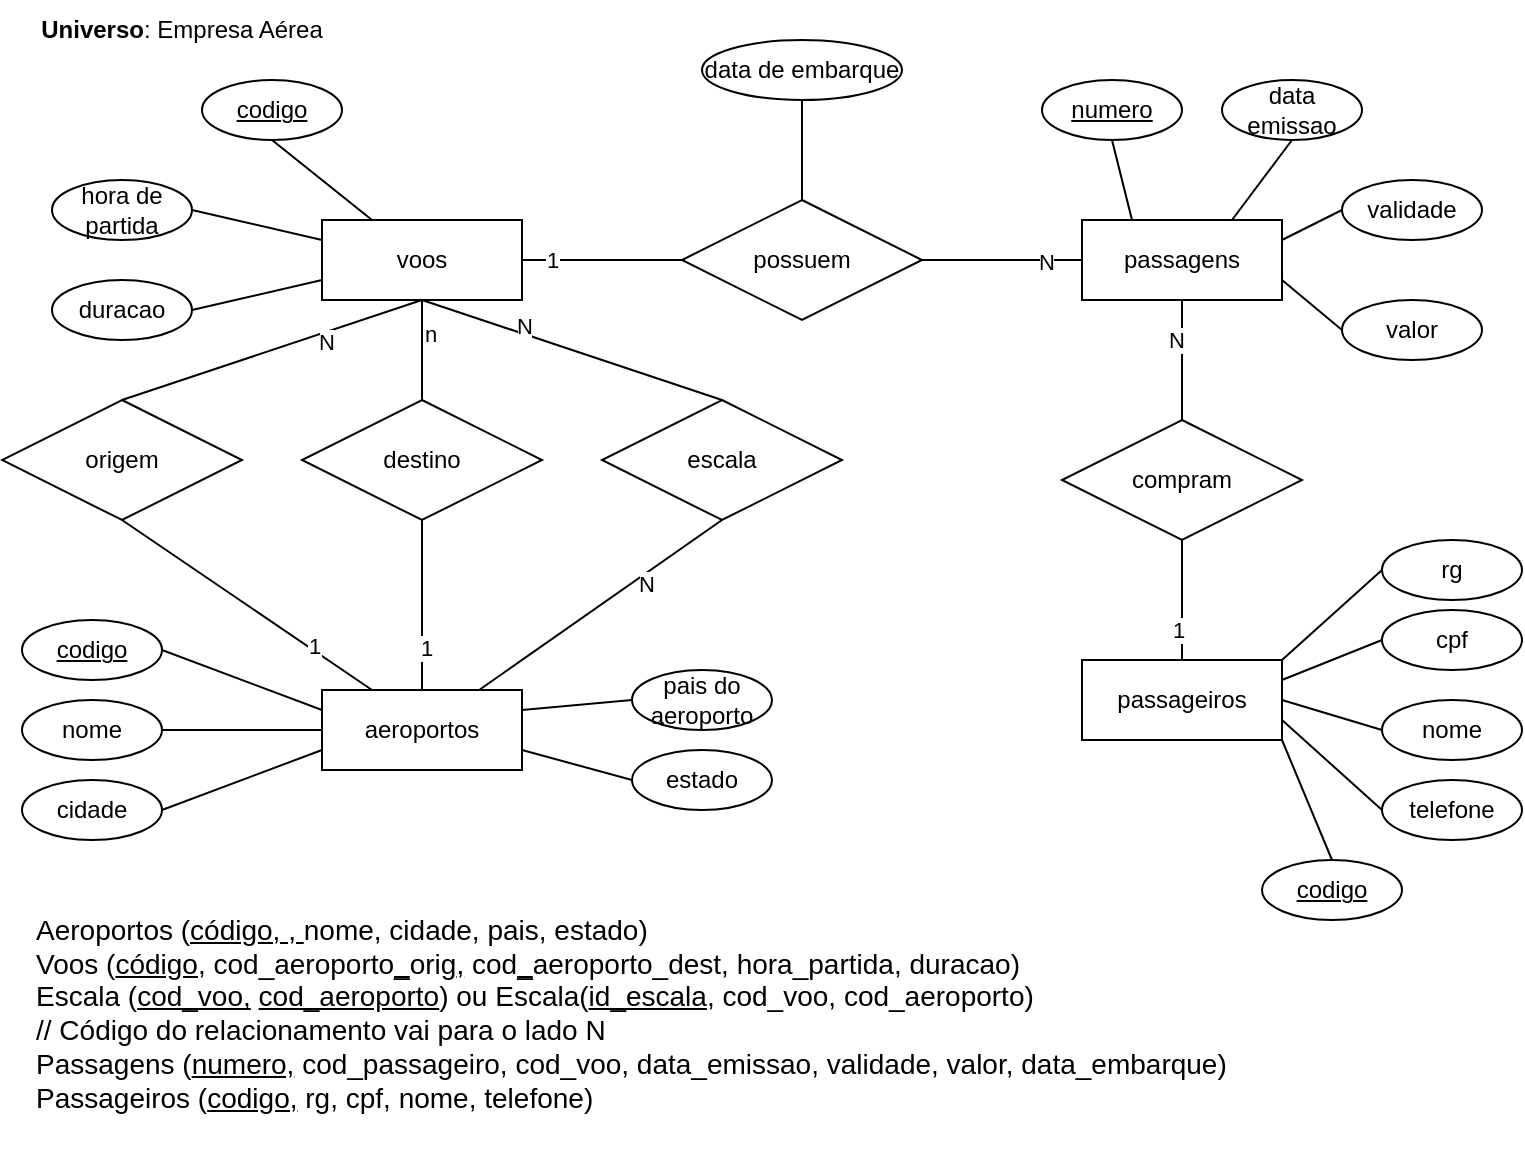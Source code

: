 <mxfile version="17.4.5" type="device"><diagram id="c2EtoovGDUrumyxI-Zoh" name="Page-1"><mxGraphModel dx="1207" dy="575" grid="1" gridSize="10" guides="1" tooltips="1" connect="1" arrows="1" fold="1" page="1" pageScale="1" pageWidth="850" pageHeight="1100" math="0" shadow="0"><root><mxCell id="0"/><mxCell id="1" parent="0"/><mxCell id="EurxsOO5X_Wzqd0YmvXt-1" value="voos" style="whiteSpace=wrap;html=1;align=center;" parent="1" vertex="1"><mxGeometry x="200" y="120" width="100" height="40" as="geometry"/></mxCell><mxCell id="EurxsOO5X_Wzqd0YmvXt-2" value="passagens" style="whiteSpace=wrap;html=1;align=center;" parent="1" vertex="1"><mxGeometry x="580" y="120" width="100" height="40" as="geometry"/></mxCell><mxCell id="EurxsOO5X_Wzqd0YmvXt-3" value="passageiros" style="whiteSpace=wrap;html=1;align=center;flipV=0;flipH=0;direction=east;" parent="1" vertex="1"><mxGeometry x="580" y="340" width="100" height="40" as="geometry"/></mxCell><mxCell id="EurxsOO5X_Wzqd0YmvXt-4" value="compram" style="shape=rhombus;perimeter=rhombusPerimeter;whiteSpace=wrap;html=1;align=center;" parent="1" vertex="1"><mxGeometry x="570" y="220" width="120" height="60" as="geometry"/></mxCell><mxCell id="EurxsOO5X_Wzqd0YmvXt-5" value="possuem" style="shape=rhombus;perimeter=rhombusPerimeter;whiteSpace=wrap;html=1;align=center;" parent="1" vertex="1"><mxGeometry x="380" y="110" width="120" height="60" as="geometry"/></mxCell><mxCell id="EurxsOO5X_Wzqd0YmvXt-6" value="" style="endArrow=none;html=1;rounded=0;exitX=0.5;exitY=0;exitDx=0;exitDy=0;entryX=0.5;entryY=1;entryDx=0;entryDy=0;" parent="1" source="EurxsOO5X_Wzqd0YmvXt-4" target="EurxsOO5X_Wzqd0YmvXt-2" edge="1"><mxGeometry relative="1" as="geometry"><mxPoint x="340" y="310" as="sourcePoint"/><mxPoint x="650" y="180" as="targetPoint"/></mxGeometry></mxCell><mxCell id="EurxsOO5X_Wzqd0YmvXt-70" value="N" style="edgeLabel;html=1;align=center;verticalAlign=middle;resizable=0;points=[];" parent="EurxsOO5X_Wzqd0YmvXt-6" vertex="1" connectable="0"><mxGeometry x="0.333" y="3" relative="1" as="geometry"><mxPoint as="offset"/></mxGeometry></mxCell><mxCell id="EurxsOO5X_Wzqd0YmvXt-7" value="" style="endArrow=none;html=1;rounded=0;entryX=0;entryY=0.5;entryDx=0;entryDy=0;exitX=1;exitY=0.5;exitDx=0;exitDy=0;" parent="1" source="EurxsOO5X_Wzqd0YmvXt-5" target="EurxsOO5X_Wzqd0YmvXt-2" edge="1"><mxGeometry relative="1" as="geometry"><mxPoint x="350" y="320" as="sourcePoint"/><mxPoint x="510" y="320" as="targetPoint"/></mxGeometry></mxCell><mxCell id="EurxsOO5X_Wzqd0YmvXt-68" value="N" style="edgeLabel;html=1;align=center;verticalAlign=middle;resizable=0;points=[];" parent="EurxsOO5X_Wzqd0YmvXt-7" vertex="1" connectable="0"><mxGeometry x="0.55" y="-1" relative="1" as="geometry"><mxPoint as="offset"/></mxGeometry></mxCell><mxCell id="EurxsOO5X_Wzqd0YmvXt-8" value="" style="endArrow=none;html=1;rounded=0;entryX=0;entryY=0.5;entryDx=0;entryDy=0;exitX=1;exitY=0.5;exitDx=0;exitDy=0;" parent="1" source="EurxsOO5X_Wzqd0YmvXt-1" target="EurxsOO5X_Wzqd0YmvXt-5" edge="1"><mxGeometry relative="1" as="geometry"><mxPoint x="360" y="330" as="sourcePoint"/><mxPoint x="520" y="330" as="targetPoint"/></mxGeometry></mxCell><mxCell id="EurxsOO5X_Wzqd0YmvXt-69" value="1" style="edgeLabel;html=1;align=center;verticalAlign=middle;resizable=0;points=[];" parent="EurxsOO5X_Wzqd0YmvXt-8" vertex="1" connectable="0"><mxGeometry x="-0.625" relative="1" as="geometry"><mxPoint as="offset"/></mxGeometry></mxCell><mxCell id="EurxsOO5X_Wzqd0YmvXt-9" value="" style="endArrow=none;html=1;rounded=0;entryX=0.5;entryY=1;entryDx=0;entryDy=0;exitX=0.5;exitY=0;exitDx=0;exitDy=0;" parent="1" source="EurxsOO5X_Wzqd0YmvXt-3" target="EurxsOO5X_Wzqd0YmvXt-4" edge="1"><mxGeometry relative="1" as="geometry"><mxPoint x="440" y="280" as="sourcePoint"/><mxPoint x="600" y="280" as="targetPoint"/></mxGeometry></mxCell><mxCell id="EurxsOO5X_Wzqd0YmvXt-71" value="1" style="edgeLabel;html=1;align=center;verticalAlign=middle;resizable=0;points=[];" parent="EurxsOO5X_Wzqd0YmvXt-9" vertex="1" connectable="0"><mxGeometry x="-0.5" y="2" relative="1" as="geometry"><mxPoint as="offset"/></mxGeometry></mxCell><mxCell id="EurxsOO5X_Wzqd0YmvXt-10" value="&lt;div&gt;codigo&lt;/div&gt;" style="ellipse;whiteSpace=wrap;html=1;align=center;fontStyle=4;flipV=0;flipH=0;direction=east;" parent="1" vertex="1"><mxGeometry x="670" y="440" width="70" height="30" as="geometry"/></mxCell><mxCell id="EurxsOO5X_Wzqd0YmvXt-11" value="telefone" style="ellipse;whiteSpace=wrap;html=1;align=center;flipV=0;flipH=0;direction=east;" parent="1" vertex="1"><mxGeometry x="730" y="400" width="70" height="30" as="geometry"/></mxCell><mxCell id="EurxsOO5X_Wzqd0YmvXt-12" value="nome" style="ellipse;whiteSpace=wrap;html=1;align=center;flipV=0;flipH=0;direction=east;" parent="1" vertex="1"><mxGeometry x="730" y="360" width="70" height="30" as="geometry"/></mxCell><mxCell id="EurxsOO5X_Wzqd0YmvXt-13" value="cpf" style="ellipse;whiteSpace=wrap;html=1;align=center;flipV=0;flipH=0;direction=east;" parent="1" vertex="1"><mxGeometry x="730" y="315" width="70" height="30" as="geometry"/></mxCell><mxCell id="EurxsOO5X_Wzqd0YmvXt-14" value="rg" style="ellipse;whiteSpace=wrap;html=1;align=center;flipV=0;flipH=0;direction=east;" parent="1" vertex="1"><mxGeometry x="730" y="280" width="70" height="30" as="geometry"/></mxCell><mxCell id="EurxsOO5X_Wzqd0YmvXt-21" value="" style="endArrow=none;html=1;rounded=0;entryX=0;entryY=0.5;entryDx=0;entryDy=0;exitX=1;exitY=0;exitDx=0;exitDy=0;" parent="1" source="EurxsOO5X_Wzqd0YmvXt-3" target="EurxsOO5X_Wzqd0YmvXt-14" edge="1"><mxGeometry relative="1" as="geometry"><mxPoint x="220" y="310" as="sourcePoint"/><mxPoint x="380" y="310" as="targetPoint"/></mxGeometry></mxCell><mxCell id="EurxsOO5X_Wzqd0YmvXt-22" value="" style="endArrow=none;html=1;rounded=0;entryX=1;entryY=0.25;entryDx=0;entryDy=0;exitX=0;exitY=0.5;exitDx=0;exitDy=0;" parent="1" source="EurxsOO5X_Wzqd0YmvXt-13" target="EurxsOO5X_Wzqd0YmvXt-3" edge="1"><mxGeometry relative="1" as="geometry"><mxPoint x="230" y="320" as="sourcePoint"/><mxPoint x="390" y="320" as="targetPoint"/></mxGeometry></mxCell><mxCell id="EurxsOO5X_Wzqd0YmvXt-23" value="" style="endArrow=none;html=1;rounded=0;entryX=1;entryY=0.5;entryDx=0;entryDy=0;exitX=0;exitY=0.5;exitDx=0;exitDy=0;" parent="1" source="EurxsOO5X_Wzqd0YmvXt-12" target="EurxsOO5X_Wzqd0YmvXt-3" edge="1"><mxGeometry relative="1" as="geometry"><mxPoint x="240" y="330" as="sourcePoint"/><mxPoint x="400" y="330" as="targetPoint"/></mxGeometry></mxCell><mxCell id="EurxsOO5X_Wzqd0YmvXt-24" value="" style="endArrow=none;html=1;rounded=0;entryX=1;entryY=0.75;entryDx=0;entryDy=0;exitX=0;exitY=0.5;exitDx=0;exitDy=0;" parent="1" source="EurxsOO5X_Wzqd0YmvXt-11" target="EurxsOO5X_Wzqd0YmvXt-3" edge="1"><mxGeometry relative="1" as="geometry"><mxPoint x="690" y="410" as="sourcePoint"/><mxPoint x="410" y="340" as="targetPoint"/></mxGeometry></mxCell><mxCell id="EurxsOO5X_Wzqd0YmvXt-25" value="" style="endArrow=none;html=1;rounded=0;entryX=1;entryY=1;entryDx=0;entryDy=0;exitX=0.5;exitY=0;exitDx=0;exitDy=0;" parent="1" source="EurxsOO5X_Wzqd0YmvXt-10" target="EurxsOO5X_Wzqd0YmvXt-3" edge="1"><mxGeometry relative="1" as="geometry"><mxPoint x="260" y="350" as="sourcePoint"/><mxPoint x="420" y="350" as="targetPoint"/></mxGeometry></mxCell><mxCell id="EurxsOO5X_Wzqd0YmvXt-28" value="origem" style="shape=rhombus;perimeter=rhombusPerimeter;whiteSpace=wrap;html=1;align=center;" parent="1" vertex="1"><mxGeometry x="40" y="210" width="120" height="60" as="geometry"/></mxCell><mxCell id="EurxsOO5X_Wzqd0YmvXt-29" value="aeroportos" style="whiteSpace=wrap;html=1;align=center;" parent="1" vertex="1"><mxGeometry x="200" y="355" width="100" height="40" as="geometry"/></mxCell><mxCell id="EurxsOO5X_Wzqd0YmvXt-30" value="numero" style="ellipse;whiteSpace=wrap;html=1;align=center;fontStyle=4;flipV=0;flipH=0;direction=east;" parent="1" vertex="1"><mxGeometry x="560" y="50" width="70" height="30" as="geometry"/></mxCell><mxCell id="EurxsOO5X_Wzqd0YmvXt-31" value="valor" style="ellipse;whiteSpace=wrap;html=1;align=center;flipV=0;flipH=0;direction=east;" parent="1" vertex="1"><mxGeometry x="710" y="160" width="70" height="30" as="geometry"/></mxCell><mxCell id="EurxsOO5X_Wzqd0YmvXt-32" value="validade" style="ellipse;whiteSpace=wrap;html=1;align=center;flipV=0;flipH=0;direction=east;" parent="1" vertex="1"><mxGeometry x="710" y="100" width="70" height="30" as="geometry"/></mxCell><mxCell id="EurxsOO5X_Wzqd0YmvXt-33" value="data emissao" style="ellipse;whiteSpace=wrap;html=1;align=center;flipV=0;flipH=0;direction=east;" parent="1" vertex="1"><mxGeometry x="650" y="50" width="70" height="30" as="geometry"/></mxCell><mxCell id="EurxsOO5X_Wzqd0YmvXt-36" value="" style="endArrow=none;html=1;rounded=0;entryX=0;entryY=0.5;entryDx=0;entryDy=0;exitX=1;exitY=0.25;exitDx=0;exitDy=0;" parent="1" source="EurxsOO5X_Wzqd0YmvXt-2" target="EurxsOO5X_Wzqd0YmvXt-32" edge="1"><mxGeometry relative="1" as="geometry"><mxPoint x="220" y="260" as="sourcePoint"/><mxPoint x="380" y="260" as="targetPoint"/></mxGeometry></mxCell><mxCell id="EurxsOO5X_Wzqd0YmvXt-37" value="" style="endArrow=none;html=1;rounded=0;entryX=0;entryY=0.5;entryDx=0;entryDy=0;exitX=1;exitY=0.75;exitDx=0;exitDy=0;" parent="1" source="EurxsOO5X_Wzqd0YmvXt-2" target="EurxsOO5X_Wzqd0YmvXt-31" edge="1"><mxGeometry relative="1" as="geometry"><mxPoint x="690" y="140" as="sourcePoint"/><mxPoint x="720" y="125" as="targetPoint"/></mxGeometry></mxCell><mxCell id="EurxsOO5X_Wzqd0YmvXt-38" value="" style="endArrow=none;html=1;rounded=0;entryX=0.5;entryY=1;entryDx=0;entryDy=0;exitX=0.75;exitY=0;exitDx=0;exitDy=0;" parent="1" source="EurxsOO5X_Wzqd0YmvXt-2" target="EurxsOO5X_Wzqd0YmvXt-33" edge="1"><mxGeometry relative="1" as="geometry"><mxPoint x="700" y="150" as="sourcePoint"/><mxPoint x="730" y="135" as="targetPoint"/></mxGeometry></mxCell><mxCell id="EurxsOO5X_Wzqd0YmvXt-39" value="" style="endArrow=none;html=1;rounded=0;entryX=0.5;entryY=1;entryDx=0;entryDy=0;exitX=0.25;exitY=0;exitDx=0;exitDy=0;" parent="1" source="EurxsOO5X_Wzqd0YmvXt-2" target="EurxsOO5X_Wzqd0YmvXt-30" edge="1"><mxGeometry relative="1" as="geometry"><mxPoint x="710" y="160" as="sourcePoint"/><mxPoint x="740" y="145" as="targetPoint"/></mxGeometry></mxCell><mxCell id="EurxsOO5X_Wzqd0YmvXt-40" value="&lt;div&gt;codigo&lt;/div&gt;" style="ellipse;whiteSpace=wrap;html=1;align=center;fontStyle=4;flipV=0;flipH=0;direction=east;" parent="1" vertex="1"><mxGeometry x="50" y="320" width="70" height="30" as="geometry"/></mxCell><mxCell id="EurxsOO5X_Wzqd0YmvXt-41" value="nome" style="ellipse;whiteSpace=wrap;html=1;align=center;flipV=0;flipH=0;direction=east;" parent="1" vertex="1"><mxGeometry x="50" y="360" width="70" height="30" as="geometry"/></mxCell><mxCell id="EurxsOO5X_Wzqd0YmvXt-42" value="cidade" style="ellipse;whiteSpace=wrap;html=1;align=center;flipV=0;flipH=0;direction=east;" parent="1" vertex="1"><mxGeometry x="50" y="400" width="70" height="30" as="geometry"/></mxCell><mxCell id="EurxsOO5X_Wzqd0YmvXt-43" value="estado" style="ellipse;whiteSpace=wrap;html=1;align=center;flipV=0;flipH=0;direction=east;" parent="1" vertex="1"><mxGeometry x="355" y="385" width="70" height="30" as="geometry"/></mxCell><mxCell id="EurxsOO5X_Wzqd0YmvXt-44" value="pais do aeroporto" style="ellipse;whiteSpace=wrap;html=1;align=center;flipV=0;flipH=0;direction=east;" parent="1" vertex="1"><mxGeometry x="355" y="345" width="70" height="30" as="geometry"/></mxCell><mxCell id="EurxsOO5X_Wzqd0YmvXt-45" value="" style="endArrow=none;html=1;rounded=0;entryX=0;entryY=0.25;entryDx=0;entryDy=0;exitX=1;exitY=0.5;exitDx=0;exitDy=0;" parent="1" source="EurxsOO5X_Wzqd0YmvXt-40" target="EurxsOO5X_Wzqd0YmvXt-29" edge="1"><mxGeometry relative="1" as="geometry"><mxPoint x="60" y="495" as="sourcePoint"/><mxPoint x="110" y="450" as="targetPoint"/></mxGeometry></mxCell><mxCell id="EurxsOO5X_Wzqd0YmvXt-46" value="" style="endArrow=none;html=1;rounded=0;exitX=1;exitY=0.5;exitDx=0;exitDy=0;entryX=0;entryY=0.5;entryDx=0;entryDy=0;" parent="1" source="EurxsOO5X_Wzqd0YmvXt-41" target="EurxsOO5X_Wzqd0YmvXt-29" edge="1"><mxGeometry relative="1" as="geometry"><mxPoint x="130" y="345" as="sourcePoint"/><mxPoint x="180" y="365" as="targetPoint"/></mxGeometry></mxCell><mxCell id="EurxsOO5X_Wzqd0YmvXt-47" value="" style="endArrow=none;html=1;rounded=0;entryX=0;entryY=0.75;entryDx=0;entryDy=0;exitX=1;exitY=0.5;exitDx=0;exitDy=0;" parent="1" source="EurxsOO5X_Wzqd0YmvXt-42" target="EurxsOO5X_Wzqd0YmvXt-29" edge="1"><mxGeometry relative="1" as="geometry"><mxPoint x="140" y="355" as="sourcePoint"/><mxPoint x="220" y="375" as="targetPoint"/></mxGeometry></mxCell><mxCell id="EurxsOO5X_Wzqd0YmvXt-48" value="" style="endArrow=none;html=1;rounded=0;entryX=1;entryY=0.75;entryDx=0;entryDy=0;exitX=0;exitY=0.5;exitDx=0;exitDy=0;" parent="1" source="EurxsOO5X_Wzqd0YmvXt-43" target="EurxsOO5X_Wzqd0YmvXt-29" edge="1"><mxGeometry relative="1" as="geometry"><mxPoint x="360" y="390" as="sourcePoint"/><mxPoint x="230" y="385" as="targetPoint"/></mxGeometry></mxCell><mxCell id="EurxsOO5X_Wzqd0YmvXt-49" value="" style="endArrow=none;html=1;rounded=0;entryX=1;entryY=0.25;entryDx=0;entryDy=0;exitX=0;exitY=0.5;exitDx=0;exitDy=0;" parent="1" source="EurxsOO5X_Wzqd0YmvXt-44" target="EurxsOO5X_Wzqd0YmvXt-29" edge="1"><mxGeometry relative="1" as="geometry"><mxPoint x="160" y="375" as="sourcePoint"/><mxPoint x="240" y="395" as="targetPoint"/></mxGeometry></mxCell><mxCell id="EurxsOO5X_Wzqd0YmvXt-50" value="" style="endArrow=none;html=1;rounded=0;entryX=0.5;entryY=1;entryDx=0;entryDy=0;exitX=0.25;exitY=0;exitDx=0;exitDy=0;" parent="1" source="EurxsOO5X_Wzqd0YmvXt-29" target="EurxsOO5X_Wzqd0YmvXt-28" edge="1"><mxGeometry relative="1" as="geometry"><mxPoint x="170" y="385" as="sourcePoint"/><mxPoint x="250" y="405" as="targetPoint"/></mxGeometry></mxCell><mxCell id="EurxsOO5X_Wzqd0YmvXt-52" value="1" style="edgeLabel;html=1;align=center;verticalAlign=middle;resizable=0;points=[];" parent="EurxsOO5X_Wzqd0YmvXt-50" vertex="1" connectable="0"><mxGeometry x="-0.508" y="-2" relative="1" as="geometry"><mxPoint as="offset"/></mxGeometry></mxCell><mxCell id="EurxsOO5X_Wzqd0YmvXt-51" value="" style="endArrow=none;html=1;rounded=0;entryX=0.5;entryY=1;entryDx=0;entryDy=0;exitX=0.5;exitY=0;exitDx=0;exitDy=0;" parent="1" source="EurxsOO5X_Wzqd0YmvXt-28" target="EurxsOO5X_Wzqd0YmvXt-1" edge="1"><mxGeometry relative="1" as="geometry"><mxPoint x="180" y="395" as="sourcePoint"/><mxPoint x="260" y="415" as="targetPoint"/></mxGeometry></mxCell><mxCell id="EurxsOO5X_Wzqd0YmvXt-53" value="N" style="edgeLabel;html=1;align=center;verticalAlign=middle;resizable=0;points=[];" parent="EurxsOO5X_Wzqd0YmvXt-51" vertex="1" connectable="0"><mxGeometry x="0.333" y="-4" relative="1" as="geometry"><mxPoint as="offset"/></mxGeometry></mxCell><mxCell id="EurxsOO5X_Wzqd0YmvXt-54" value="data de embarque" style="ellipse;whiteSpace=wrap;html=1;align=center;" parent="1" vertex="1"><mxGeometry x="390" y="30" width="100" height="30" as="geometry"/></mxCell><mxCell id="EurxsOO5X_Wzqd0YmvXt-55" value="" style="endArrow=none;html=1;rounded=0;entryX=0.5;entryY=1;entryDx=0;entryDy=0;exitX=0.5;exitY=0;exitDx=0;exitDy=0;" parent="1" source="EurxsOO5X_Wzqd0YmvXt-5" target="EurxsOO5X_Wzqd0YmvXt-54" edge="1"><mxGeometry relative="1" as="geometry"><mxPoint x="615" y="130" as="sourcePoint"/><mxPoint x="605" y="90" as="targetPoint"/></mxGeometry></mxCell><mxCell id="EurxsOO5X_Wzqd0YmvXt-60" value="&lt;div&gt;codigo&lt;/div&gt;" style="ellipse;whiteSpace=wrap;html=1;align=center;fontStyle=4;flipV=0;flipH=0;direction=east;" parent="1" vertex="1"><mxGeometry x="140" y="50" width="70" height="30" as="geometry"/></mxCell><mxCell id="EurxsOO5X_Wzqd0YmvXt-61" value="duracao" style="ellipse;whiteSpace=wrap;html=1;align=center;flipV=0;flipH=0;direction=east;" parent="1" vertex="1"><mxGeometry x="65" y="150" width="70" height="30" as="geometry"/></mxCell><mxCell id="EurxsOO5X_Wzqd0YmvXt-62" value="hora de partida" style="ellipse;whiteSpace=wrap;html=1;align=center;flipV=0;flipH=0;direction=east;" parent="1" vertex="1"><mxGeometry x="65" y="100" width="70" height="30" as="geometry"/></mxCell><mxCell id="EurxsOO5X_Wzqd0YmvXt-64" value="" style="endArrow=none;html=1;rounded=0;entryX=0.25;entryY=0;entryDx=0;entryDy=0;exitX=0.5;exitY=1;exitDx=0;exitDy=0;" parent="1" source="EurxsOO5X_Wzqd0YmvXt-60" target="EurxsOO5X_Wzqd0YmvXt-1" edge="1"><mxGeometry relative="1" as="geometry"><mxPoint x="140" y="230" as="sourcePoint"/><mxPoint x="230" y="245" as="targetPoint"/></mxGeometry></mxCell><mxCell id="EurxsOO5X_Wzqd0YmvXt-65" value="" style="endArrow=none;html=1;rounded=0;entryX=0;entryY=0.25;entryDx=0;entryDy=0;exitX=1;exitY=0.5;exitDx=0;exitDy=0;" parent="1" source="EurxsOO5X_Wzqd0YmvXt-62" target="EurxsOO5X_Wzqd0YmvXt-1" edge="1"><mxGeometry relative="1" as="geometry"><mxPoint x="185" y="90" as="sourcePoint"/><mxPoint x="235" y="130" as="targetPoint"/></mxGeometry></mxCell><mxCell id="EurxsOO5X_Wzqd0YmvXt-66" value="" style="endArrow=none;html=1;rounded=0;entryX=0;entryY=0.75;entryDx=0;entryDy=0;exitX=1;exitY=0.5;exitDx=0;exitDy=0;" parent="1" source="EurxsOO5X_Wzqd0YmvXt-61" target="EurxsOO5X_Wzqd0YmvXt-1" edge="1"><mxGeometry relative="1" as="geometry"><mxPoint x="195" y="100" as="sourcePoint"/><mxPoint x="245" y="140" as="targetPoint"/></mxGeometry></mxCell><mxCell id="EurxsOO5X_Wzqd0YmvXt-67" value="&lt;b&gt;Universo&lt;/b&gt;: Empresa Aérea" style="text;html=1;strokeColor=none;fillColor=none;align=center;verticalAlign=middle;whiteSpace=wrap;rounded=0;" parent="1" vertex="1"><mxGeometry x="40" y="10" width="180" height="30" as="geometry"/></mxCell><mxCell id="1-b17yGHMYx_mmMfrqEX-1" value="destino" style="shape=rhombus;perimeter=rhombusPerimeter;whiteSpace=wrap;html=1;align=center;" vertex="1" parent="1"><mxGeometry x="190" y="210" width="120" height="60" as="geometry"/></mxCell><mxCell id="1-b17yGHMYx_mmMfrqEX-2" value="escala" style="shape=rhombus;perimeter=rhombusPerimeter;whiteSpace=wrap;html=1;align=center;" vertex="1" parent="1"><mxGeometry x="340" y="210" width="120" height="60" as="geometry"/></mxCell><mxCell id="1-b17yGHMYx_mmMfrqEX-3" value="" style="endArrow=none;html=1;rounded=0;exitX=0.5;exitY=0;exitDx=0;exitDy=0;" edge="1" parent="1" source="1-b17yGHMYx_mmMfrqEX-1"><mxGeometry relative="1" as="geometry"><mxPoint x="110" y="220" as="sourcePoint"/><mxPoint x="250" y="160" as="targetPoint"/></mxGeometry></mxCell><mxCell id="1-b17yGHMYx_mmMfrqEX-4" value="n" style="edgeLabel;html=1;align=center;verticalAlign=middle;resizable=0;points=[];" vertex="1" connectable="0" parent="1-b17yGHMYx_mmMfrqEX-3"><mxGeometry x="0.333" y="-4" relative="1" as="geometry"><mxPoint as="offset"/></mxGeometry></mxCell><mxCell id="1-b17yGHMYx_mmMfrqEX-5" value="" style="endArrow=none;html=1;rounded=0;exitX=0.5;exitY=0;exitDx=0;exitDy=0;entryX=0.5;entryY=1;entryDx=0;entryDy=0;" edge="1" parent="1" source="1-b17yGHMYx_mmMfrqEX-2" target="EurxsOO5X_Wzqd0YmvXt-1"><mxGeometry relative="1" as="geometry"><mxPoint x="250" y="220" as="sourcePoint"/><mxPoint x="260" y="170" as="targetPoint"/></mxGeometry></mxCell><mxCell id="1-b17yGHMYx_mmMfrqEX-6" value="N" style="edgeLabel;html=1;align=center;verticalAlign=middle;resizable=0;points=[];" vertex="1" connectable="0" parent="1-b17yGHMYx_mmMfrqEX-5"><mxGeometry x="0.333" y="-4" relative="1" as="geometry"><mxPoint as="offset"/></mxGeometry></mxCell><mxCell id="1-b17yGHMYx_mmMfrqEX-7" value="" style="endArrow=none;html=1;rounded=0;entryX=0.5;entryY=1;entryDx=0;entryDy=0;exitX=0.5;exitY=0;exitDx=0;exitDy=0;" edge="1" parent="1" source="EurxsOO5X_Wzqd0YmvXt-29" target="1-b17yGHMYx_mmMfrqEX-1"><mxGeometry relative="1" as="geometry"><mxPoint x="250" y="350" as="sourcePoint"/><mxPoint x="110" y="280" as="targetPoint"/></mxGeometry></mxCell><mxCell id="1-b17yGHMYx_mmMfrqEX-8" value="1" style="edgeLabel;html=1;align=center;verticalAlign=middle;resizable=0;points=[];" vertex="1" connectable="0" parent="1-b17yGHMYx_mmMfrqEX-7"><mxGeometry x="-0.508" y="-2" relative="1" as="geometry"><mxPoint as="offset"/></mxGeometry></mxCell><mxCell id="1-b17yGHMYx_mmMfrqEX-9" value="" style="endArrow=none;html=1;rounded=0;entryX=0.5;entryY=1;entryDx=0;entryDy=0;" edge="1" parent="1" source="EurxsOO5X_Wzqd0YmvXt-29" target="1-b17yGHMYx_mmMfrqEX-2"><mxGeometry relative="1" as="geometry"><mxPoint x="390" y="220" as="sourcePoint"/><mxPoint x="260" y="170" as="targetPoint"/></mxGeometry></mxCell><mxCell id="1-b17yGHMYx_mmMfrqEX-10" value="N" style="edgeLabel;html=1;align=center;verticalAlign=middle;resizable=0;points=[];" vertex="1" connectable="0" parent="1-b17yGHMYx_mmMfrqEX-9"><mxGeometry x="0.333" y="-4" relative="1" as="geometry"><mxPoint as="offset"/></mxGeometry></mxCell><mxCell id="1-b17yGHMYx_mmMfrqEX-12" value="&lt;div align=&quot;left&quot;&gt;&lt;font style=&quot;font-size: 14px&quot;&gt;Aeroportos (&lt;u&gt;código, , &lt;/u&gt;nome, cidade, pais, estado)&lt;/font&gt;&lt;/div&gt;&lt;div align=&quot;left&quot;&gt;&lt;font style=&quot;font-size: 14px&quot;&gt;Voos (&lt;u&gt;código,&lt;/u&gt; cod_aeroporto&lt;u&gt;_&lt;/u&gt;orig&lt;u&gt;,&lt;/u&gt; cod&lt;u&gt;_&lt;/u&gt;aeroporto_dest&lt;u&gt;,&lt;/u&gt; hora_partida, duracao)&lt;/font&gt;&lt;/div&gt;&lt;div align=&quot;left&quot;&gt;&lt;font style=&quot;font-size: 14px&quot;&gt;Escala (&lt;u&gt;cod_voo,&lt;/u&gt; &lt;u&gt;cod_aeroporto&lt;/u&gt;) ou Escala(&lt;u&gt;id_escala&lt;/u&gt;, &lt;/font&gt;&lt;font style=&quot;font-size: 14px&quot;&gt;&lt;font style=&quot;font-size: 14px&quot;&gt;cod_voo, cod_aeroporto)&lt;/font&gt;&lt;/font&gt;&lt;/div&gt;&lt;div align=&quot;left&quot;&gt;&lt;font style=&quot;font-size: 14px&quot;&gt;&lt;font style=&quot;font-size: 14px&quot;&gt;// Código do relacionamento vai para o lado N&lt;br&gt;&lt;/font&gt; &lt;/font&gt;&lt;/div&gt;&lt;div align=&quot;left&quot;&gt;&lt;font style=&quot;font-size: 14px&quot;&gt;Passagens (&lt;u&gt;numero,&lt;/u&gt; cod_passageiro, cod_voo, data_emissao, validade, valor, data_embarque)&lt;br&gt;&lt;/font&gt;&lt;/div&gt;&lt;div align=&quot;left&quot;&gt;&lt;font style=&quot;font-size: 14px&quot;&gt;Passageiros (&lt;u&gt;codigo,&lt;/u&gt; rg, cpf, nome, telefone)&lt;br&gt;&lt;/font&gt;&lt;/div&gt;&lt;div align=&quot;left&quot;&gt;&lt;font style=&quot;font-size: 14px&quot;&gt;&lt;br&gt;&lt;/font&gt;&lt;/div&gt;" style="text;html=1;strokeColor=none;fillColor=none;align=left;verticalAlign=middle;whiteSpace=wrap;rounded=0;" vertex="1" parent="1"><mxGeometry x="55" y="470" width="725" height="110" as="geometry"/></mxCell></root></mxGraphModel></diagram></mxfile>